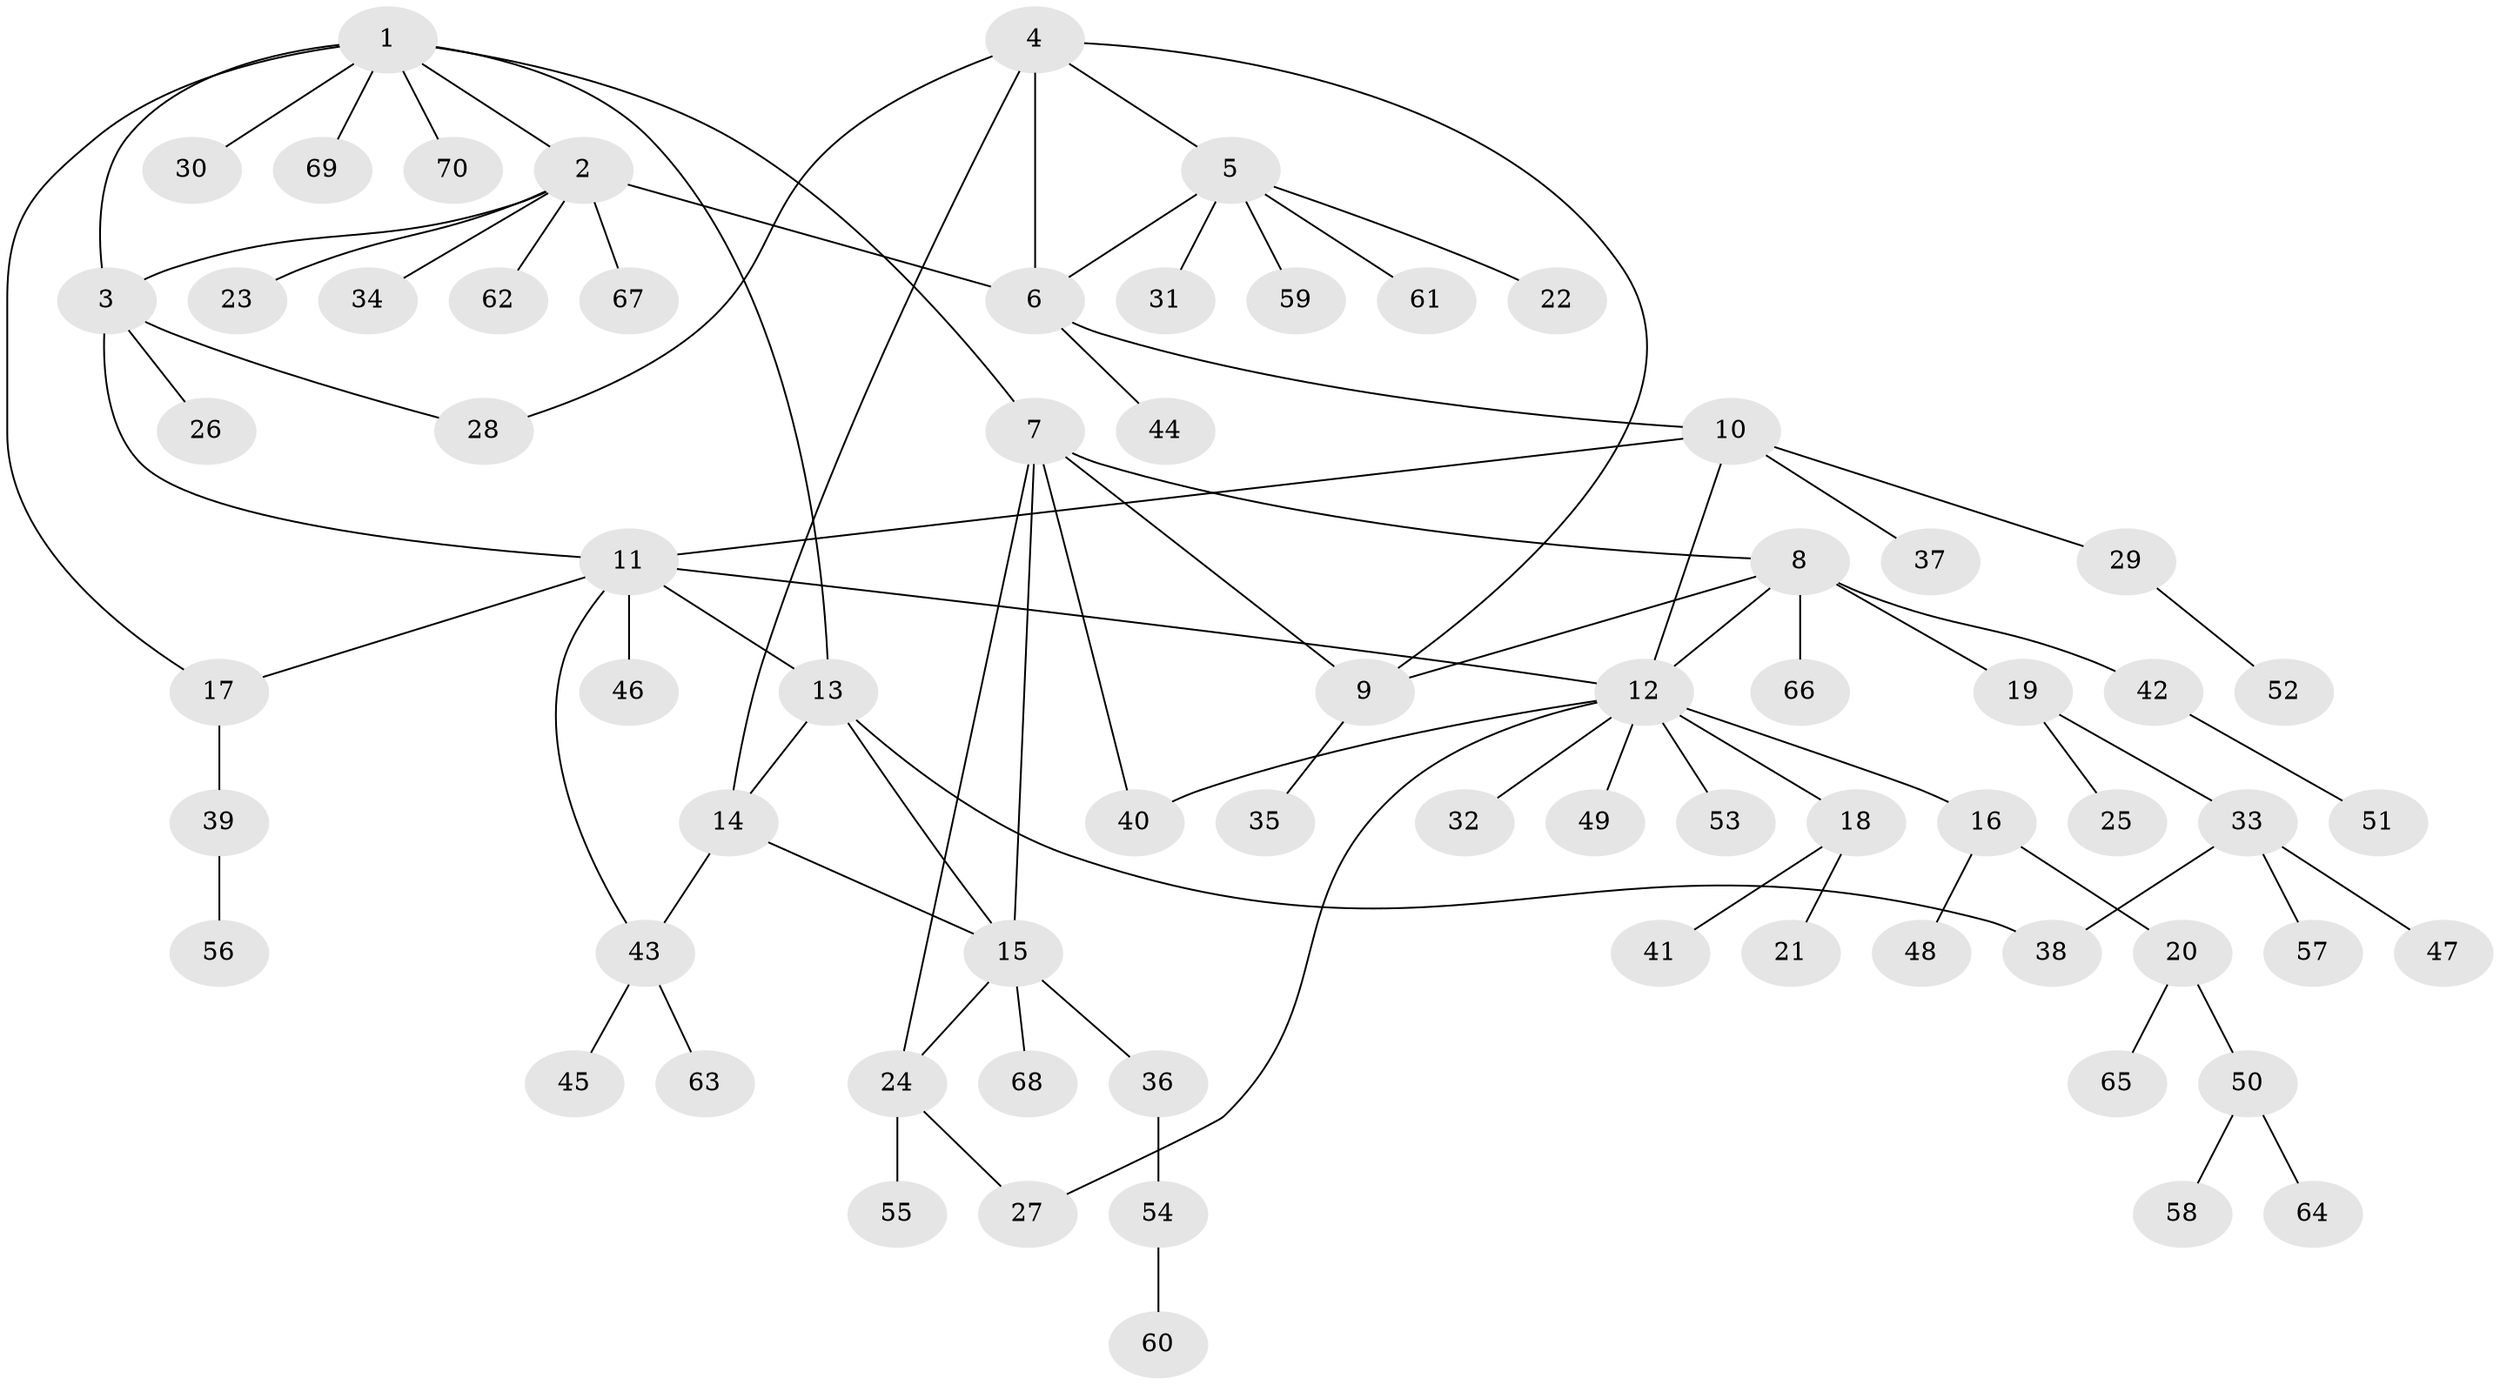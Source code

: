// Generated by graph-tools (version 1.1) at 2025/37/03/09/25 02:37:24]
// undirected, 70 vertices, 87 edges
graph export_dot {
graph [start="1"]
  node [color=gray90,style=filled];
  1;
  2;
  3;
  4;
  5;
  6;
  7;
  8;
  9;
  10;
  11;
  12;
  13;
  14;
  15;
  16;
  17;
  18;
  19;
  20;
  21;
  22;
  23;
  24;
  25;
  26;
  27;
  28;
  29;
  30;
  31;
  32;
  33;
  34;
  35;
  36;
  37;
  38;
  39;
  40;
  41;
  42;
  43;
  44;
  45;
  46;
  47;
  48;
  49;
  50;
  51;
  52;
  53;
  54;
  55;
  56;
  57;
  58;
  59;
  60;
  61;
  62;
  63;
  64;
  65;
  66;
  67;
  68;
  69;
  70;
  1 -- 2;
  1 -- 3;
  1 -- 7;
  1 -- 13;
  1 -- 17;
  1 -- 30;
  1 -- 69;
  1 -- 70;
  2 -- 3;
  2 -- 6;
  2 -- 23;
  2 -- 34;
  2 -- 62;
  2 -- 67;
  3 -- 11;
  3 -- 26;
  3 -- 28;
  4 -- 5;
  4 -- 6;
  4 -- 9;
  4 -- 14;
  4 -- 28;
  5 -- 6;
  5 -- 22;
  5 -- 31;
  5 -- 59;
  5 -- 61;
  6 -- 10;
  6 -- 44;
  7 -- 8;
  7 -- 9;
  7 -- 15;
  7 -- 24;
  7 -- 40;
  8 -- 9;
  8 -- 12;
  8 -- 19;
  8 -- 42;
  8 -- 66;
  9 -- 35;
  10 -- 11;
  10 -- 12;
  10 -- 29;
  10 -- 37;
  11 -- 12;
  11 -- 13;
  11 -- 17;
  11 -- 43;
  11 -- 46;
  12 -- 16;
  12 -- 18;
  12 -- 27;
  12 -- 32;
  12 -- 40;
  12 -- 49;
  12 -- 53;
  13 -- 14;
  13 -- 15;
  13 -- 38;
  14 -- 15;
  14 -- 43;
  15 -- 24;
  15 -- 36;
  15 -- 68;
  16 -- 20;
  16 -- 48;
  17 -- 39;
  18 -- 21;
  18 -- 41;
  19 -- 25;
  19 -- 33;
  20 -- 50;
  20 -- 65;
  24 -- 27;
  24 -- 55;
  29 -- 52;
  33 -- 38;
  33 -- 47;
  33 -- 57;
  36 -- 54;
  39 -- 56;
  42 -- 51;
  43 -- 45;
  43 -- 63;
  50 -- 58;
  50 -- 64;
  54 -- 60;
}
